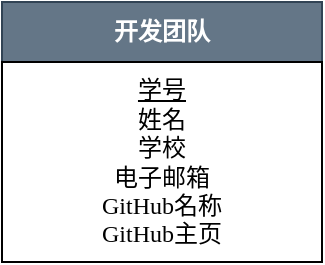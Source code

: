<mxfile version="22.0.2" type="device">
  <diagram name="第 1 页" id="XWjhuGjZIDZvUrzgFzQ1">
    <mxGraphModel dx="1656" dy="818" grid="1" gridSize="10" guides="1" tooltips="1" connect="1" arrows="1" fold="1" page="1" pageScale="1" pageWidth="827" pageHeight="1169" math="0" shadow="0">
      <root>
        <mxCell id="0" />
        <mxCell id="1" parent="0" />
        <mxCell id="8IIWbgOfYEv6ufVQHXfe-1" value="&lt;b&gt;&lt;font face=&quot;新宋体&quot;&gt;开发团队&lt;/font&gt;&lt;/b&gt;" style="whiteSpace=wrap;html=1;align=center;fillColor=#647687;fontColor=#ffffff;strokeColor=#314354;" parent="1" vertex="1">
          <mxGeometry x="40" y="40" width="160" height="30" as="geometry" />
        </mxCell>
        <mxCell id="8IIWbgOfYEv6ufVQHXfe-2" value="&lt;div style=&quot;border-color: var(--border-color);&quot;&gt;&lt;font face=&quot;新宋体&quot;&gt;&lt;u&gt;学号&lt;/u&gt;&lt;/font&gt;&lt;/div&gt;&lt;div style=&quot;border-color: var(--border-color);&quot;&gt;&lt;font face=&quot;新宋体&quot;&gt;姓名&lt;/font&gt;&lt;/div&gt;&lt;div style=&quot;border-color: var(--border-color);&quot;&gt;&lt;font face=&quot;新宋体&quot;&gt;学校&lt;/font&gt;&lt;/div&gt;&lt;div style=&quot;border-color: var(--border-color);&quot;&gt;&lt;font face=&quot;新宋体&quot;&gt;电子邮箱&lt;/font&gt;&lt;/div&gt;&lt;div style=&quot;border-color: var(--border-color);&quot;&gt;&lt;font face=&quot;新宋体&quot;&gt;GitHub名称&lt;/font&gt;&lt;/div&gt;&lt;div style=&quot;border-color: var(--border-color);&quot;&gt;&lt;font face=&quot;新宋体&quot;&gt;GitHub主页&lt;/font&gt;&lt;/div&gt;" style="whiteSpace=wrap;html=1;align=center;" parent="1" vertex="1">
          <mxGeometry x="40" y="70" width="160" height="100" as="geometry" />
        </mxCell>
      </root>
    </mxGraphModel>
  </diagram>
</mxfile>
